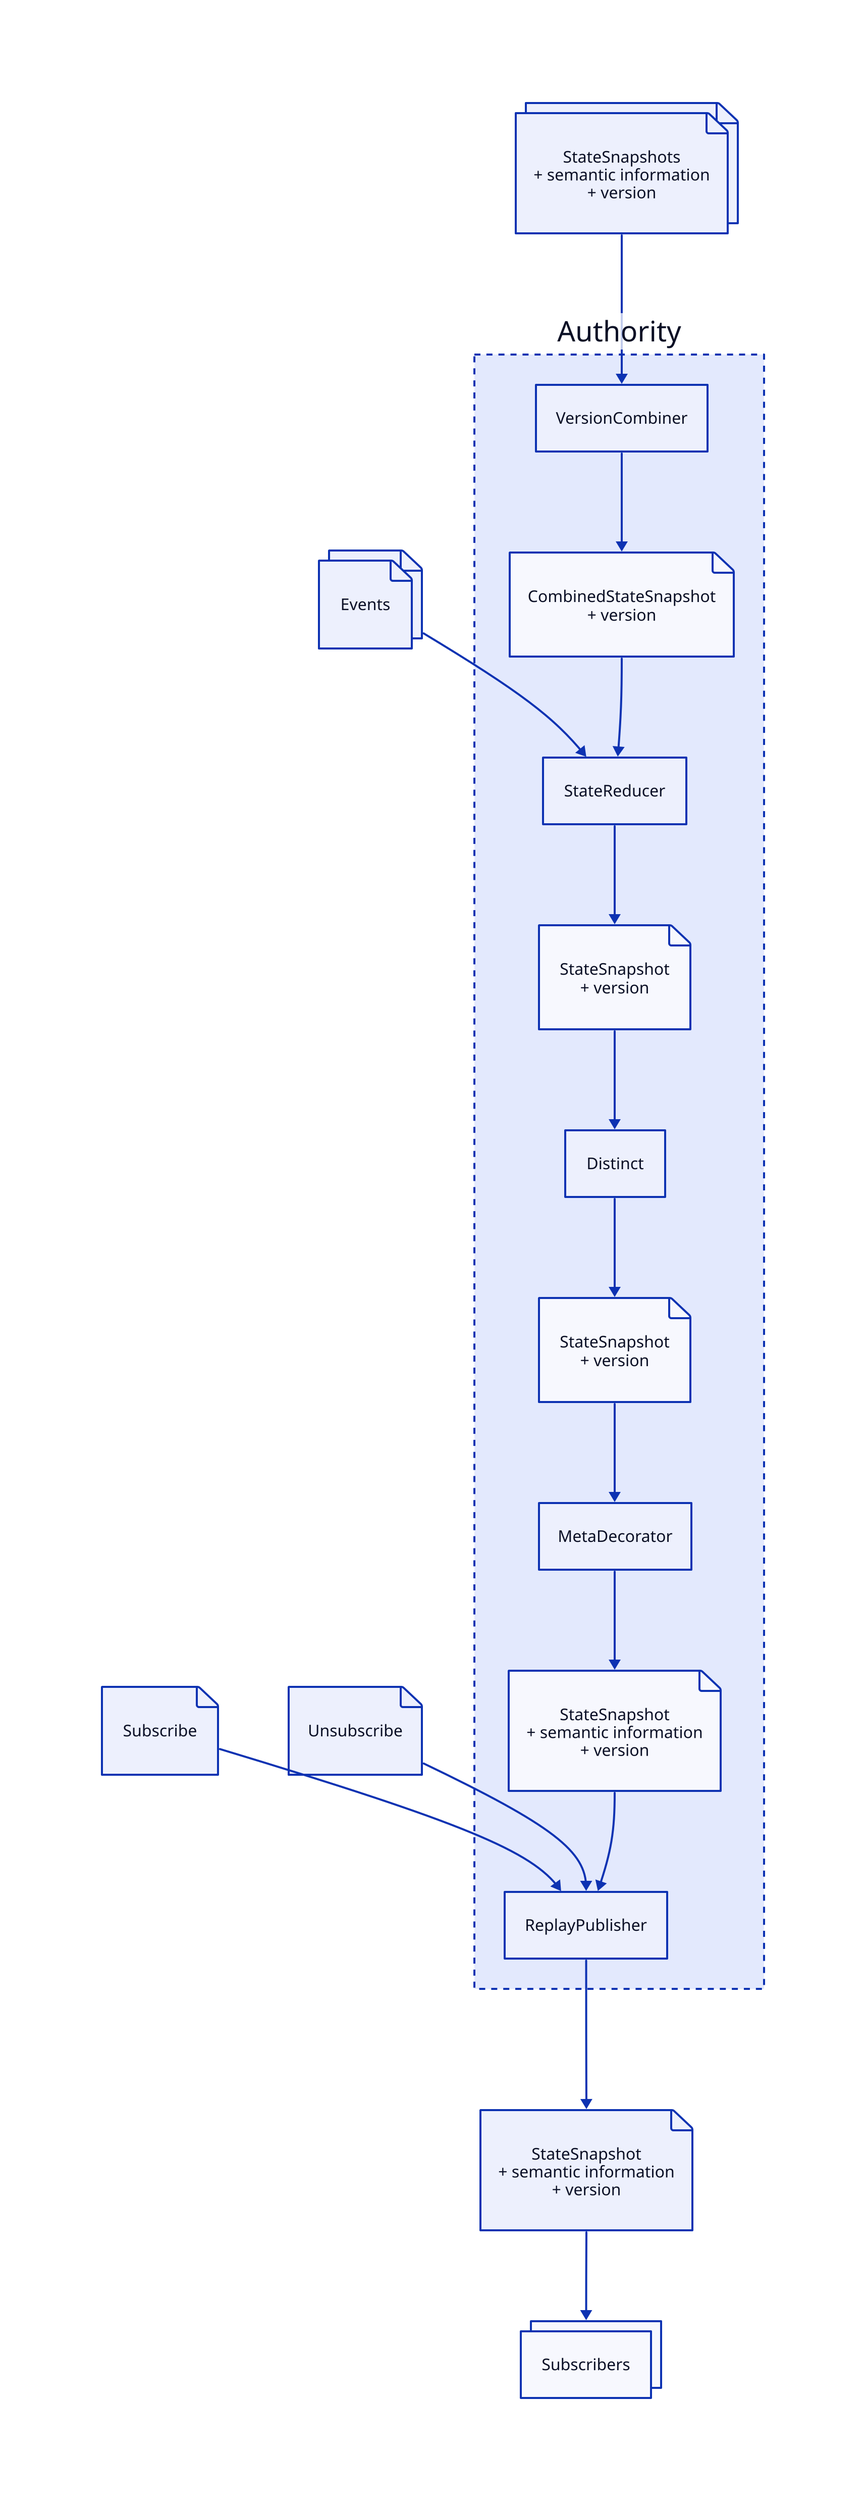 classes: {
  composition: {
    style.stroke-dash: 3
  }
}

# Input messages
Events: {
  style.multiple: true
  shape: page
}
Events -> Authority.StateReducer
StateSnapshots: StateSnapshots\n+ semantic information\n+ version {
  style.multiple: true
  shape: page
}
StateSnapshots -> Authority.VersionCombiner
Subscribe: {
  shape: page
}
Subscribe -> Authority.ReplayPublisher
Unsubscribe: {
  shape: page
}
Unsubscribe -> Authority.ReplayPublisher

# Main actor
Authority: {
  class: composition

  # Internal actors
  Distinct
  ReplayPublisher
  StateReducer
  MetaDecorator
  VersionCombiner

  CombinedStateSnapshot: CombinedStateSnapshot\n+ version {
    shape: page
  }
  VersionCombiner -> CombinedStateSnapshot -> StateReducer
  DistinctStateSnapshot: StateSnapshot\n+ version {
    shape: page
  }
  Distinct -> DistinctStateSnapshot -> MetaDecorator
  StateSnapshotWithMetaData: StateSnapshot\n+ semantic information\n+ version {
    shape: page
  }
  MetaDecorator -> StateSnapshotWithMetaData -> ReplayPublisher
  StateSnapshot: StateSnapshot\n+ version {
    shape: page
  }
  StateReducer -> StateSnapshot -> Distinct
}

# Output messages
OutputStateSnapshot: StateSnapshot\n+ semantic information\n+ version {
  shape: page
}
Authority.ReplayPublisher -> OutputStateSnapshot -> Subscribers

# Environment actors
Subscribers: {
  style.multiple: true
}

